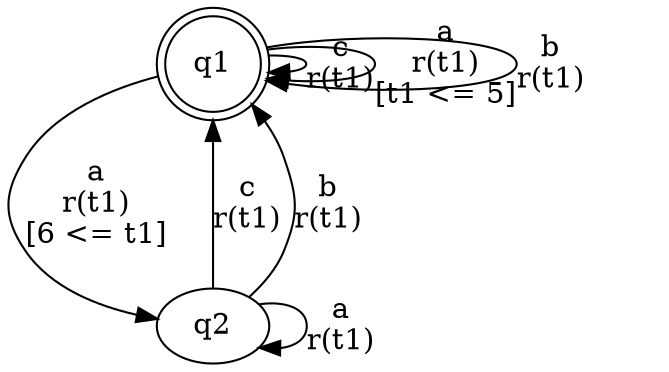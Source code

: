 digraph "tests_1/test81/solution501/solution" {
	q1[label=q1 shape=doublecircle]
	q2[label=q2]
	q1 -> q1[label="c\nr(t1)\n"]
	q1 -> q2[label="a\nr(t1)\n[6 <= t1]"]
	q2 -> q1[label="c\nr(t1)\n"]
	q2 -> q1[label="b\nr(t1)\n"]
	q2 -> q2[label="a\nr(t1)\n"]
	q1 -> q1[label="a\nr(t1)\n[t1 <= 5]"]
	q1 -> q1[label="b\nr(t1)\n"]
}

